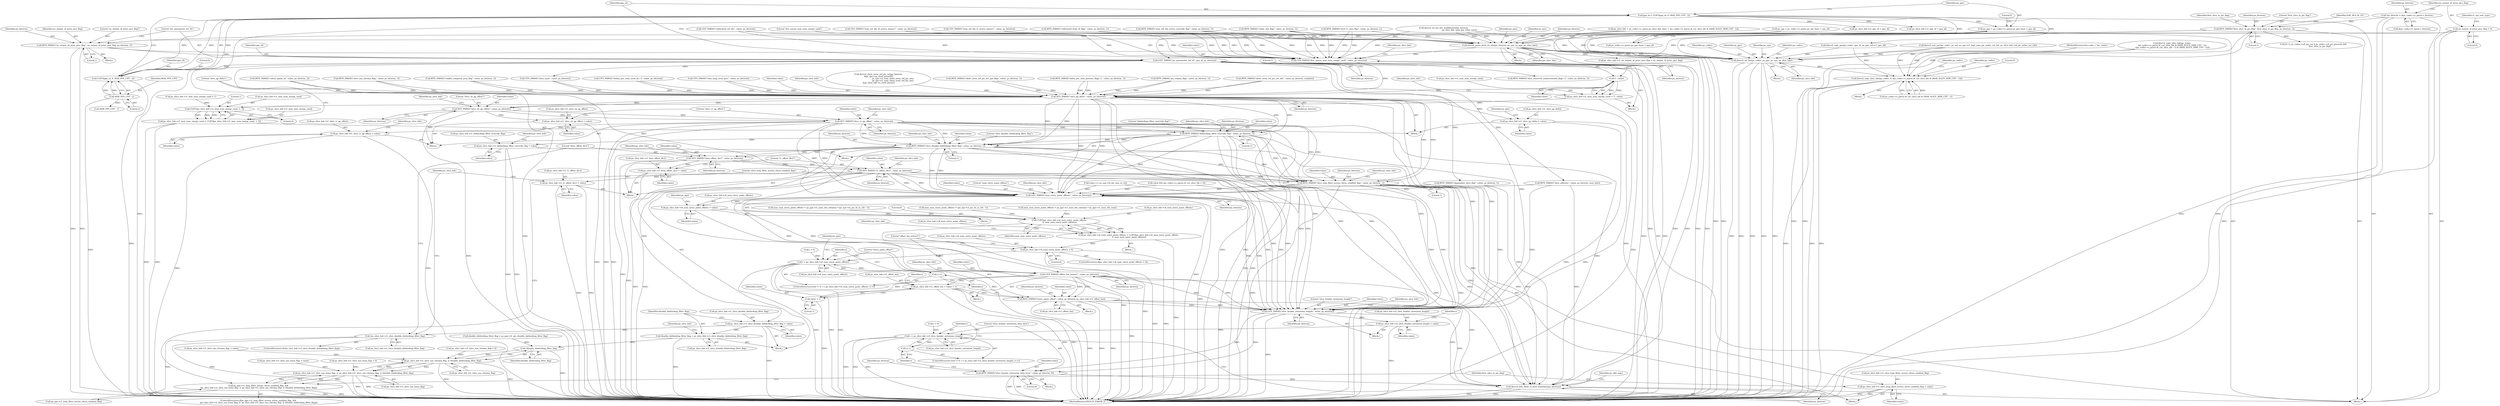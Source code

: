 digraph "0_Android_a1424724a00d62ac5efa0e27953eed66850d662f@integer" {
"1000221" [label="(Call,ps_pps = ps_codec->s_parse.ps_pps_base + pps_id)"];
"1000213" [label="(Call,pps_id = CLIP3(pps_id, 0, MAX_PPS_CNT - 2))"];
"1000215" [label="(Call,CLIP3(pps_id, 0, MAX_PPS_CNT - 2))"];
"1000209" [label="(Call,UEV_PARSE(\"pic_parameter_set_id\", pps_id, ps_bitstrm))"];
"1000204" [label="(Call,BITS_PARSE(\"no_output_of_prior_pics_flag\", no_output_of_prior_pics_flag, ps_bitstrm, 1))"];
"1000159" [label="(Call,no_output_of_prior_pics_flag = 0)"];
"1000190" [label="(Call,BITS_PARSE(\"first_slice_in_pic_flag\", first_slice_in_pic_flag, ps_bitstrm, 1))"];
"1000147" [label="(Call,*ps_bitstrm = &ps_codec->s_parse.s_bitstrm)"];
"1000218" [label="(Call,MAX_PPS_CNT - 2)"];
"1001428" [label="(Call,ihevcd_parse_pred_wt_ofst(ps_bitstrm, ps_sps, ps_pps, ps_slice_hdr))"];
"1001433" [label="(Call,UEV_PARSE(\"five_minus_max_num_merge_cand\", value, ps_bitstrm))"];
"1001441" [label="(Call,5 - value)"];
"1001437" [label="(Call,ps_slice_hdr->i1_max_num_merge_cand = 5 - value)"];
"1001448" [label="(Call,CLIP3(ps_slice_hdr->i1_max_num_merge_cand, 1, 5))"];
"1001444" [label="(Call,ps_slice_hdr->i1_max_num_merge_cand = CLIP3(ps_slice_hdr->i1_max_num_merge_cand, 1, 5))"];
"1001454" [label="(Call,SEV_PARSE(\"slice_qp_delta\", value, ps_bitstrm))"];
"1001458" [label="(Call,ps_slice_hdr->i1_slice_qp_delta = value)"];
"1001468" [label="(Call,SEV_PARSE(\"slice_cb_qp_offset\", value, ps_bitstrm))"];
"1001472" [label="(Call,ps_slice_hdr->i1_slice_cb_qp_offset = value)"];
"1001477" [label="(Call,SEV_PARSE(\"slice_cr_qp_offset\", value, ps_bitstrm))"];
"1001481" [label="(Call,ps_slice_hdr->i1_slice_cr_qp_offset = value)"];
"1001527" [label="(Call,BITS_PARSE(\"deblocking_filter_override_flag\", value, ps_bitstrm, 1))"];
"1001532" [label="(Call,ps_slice_hdr->i1_deblocking_filter_override_flag = value)"];
"1001542" [label="(Call,BITS_PARSE(\"slice_disable_deblocking_filter_flag\", value, ps_bitstrm, 1))"];
"1001547" [label="(Call,ps_slice_hdr->i1_slice_disable_deblocking_filter_flag = value)"];
"1001552" [label="(Call,disable_deblocking_filter_flag = ps_slice_hdr->i1_slice_disable_deblocking_filter_flag)"];
"1001601" [label="(Call,!disable_deblocking_filter_flag)"];
"1001597" [label="(Call,ps_slice_hdr->i1_slice_sao_chroma_flag  || !disable_deblocking_filter_flag)"];
"1001593" [label="(Call,ps_slice_hdr->i1_slice_sao_luma_flag  ||  ps_slice_hdr->i1_slice_sao_chroma_flag  || !disable_deblocking_filter_flag)"];
"1001589" [label="(Call,ps_pps->i1_loop_filter_across_slices_enabled_flag  &&\n (ps_slice_hdr->i1_slice_sao_luma_flag  ||  ps_slice_hdr->i1_slice_sao_chroma_flag  || !disable_deblocking_filter_flag))"];
"1001558" [label="(Call,!ps_slice_hdr->i1_slice_disable_deblocking_filter_flag)"];
"1001563" [label="(Call,SEV_PARSE(\"beta_offset_div2\", value, ps_bitstrm))"];
"1001567" [label="(Call,ps_slice_hdr->i1_beta_offset_div2 = value)"];
"1001572" [label="(Call,SEV_PARSE(\"tc_offset_div2\", value, ps_bitstrm))"];
"1001576" [label="(Call,ps_slice_hdr->i1_tc_offset_div2 = value)"];
"1001604" [label="(Call,BITS_PARSE(\"slice_loop_filter_across_slices_enabled_flag\", value, ps_bitstrm, 1))"];
"1001609" [label="(Call,ps_slice_hdr->i1_slice_loop_filter_across_slices_enabled_flag = value)"];
"1001883" [label="(Call,UEV_PARSE(\"num_entry_point_offsets\", value, ps_bitstrm))"];
"1001887" [label="(Call,ps_slice_hdr->i4_num_entry_point_offsets = value)"];
"1001942" [label="(Call,CLIP3(ps_slice_hdr->i4_num_entry_point_offsets,\n 0, max_num_entry_point_offsets))"];
"1001938" [label="(Call,ps_slice_hdr->i4_num_entry_point_offsets = CLIP3(ps_slice_hdr->i4_num_entry_point_offsets,\n 0, max_num_entry_point_offsets))"];
"1001949" [label="(Call,ps_slice_hdr->i4_num_entry_point_offsets > 0)"];
"1001970" [label="(Call,i < ps_slice_hdr->i4_num_entry_point_offsets)"];
"1001975" [label="(Call,i++)"];
"1001955" [label="(Call,UEV_PARSE(\"offset_len_minus1\", value, ps_bitstrm))"];
"1001959" [label="(Call,ps_slice_hdr->i1_offset_len = value + 1)"];
"1001978" [label="(Call,BITS_PARSE(\"entry_point_offset\", value, ps_bitstrm, ps_slice_hdr->i1_offset_len))"];
"1001990" [label="(Call,UEV_PARSE(\"slice_header_extension_length\", value, ps_bitstrm))"];
"1001994" [label="(Call,ps_slice_hdr->i2_slice_header_extension_length = value)"];
"1002003" [label="(Call,i < ps_slice_hdr->i2_slice_header_extension_length)"];
"1002008" [label="(Call,i++)"];
"1002011" [label="(Call,BITS_PARSE(\"slice_header_extension_data_byte\", value, ps_bitstrm, 8))"];
"1002016" [label="(Call,ihevcd_bits_flush_to_byte_boundary(ps_bitstrm))"];
"1001963" [label="(Call,value + 1)"];
"1002196" [label="(Call,ihevcd_ref_list(ps_codec, ps_pps, ps_sps, ps_slice_hdr))"];
"1002504" [label="(Call,ihevcd_copy_slice_hdr(ps_codec, 0, (ps_codec->s_parse.i4_cur_slice_idx & (MAX_SLICE_HDR_CNT - 1))))"];
"1000192" [label="(Identifier,first_slice_in_pic_flag)"];
"1001885" [label="(Identifier,value)"];
"1001948" [label="(ControlStructure,if(ps_slice_hdr->i4_num_entry_point_offsets > 0))"];
"1001430" [label="(Identifier,ps_sps)"];
"1002504" [label="(Call,ihevcd_copy_slice_hdr(ps_codec, 0, (ps_codec->s_parse.i4_cur_slice_idx & (MAX_SLICE_HDR_CNT - 1))))"];
"1001982" [label="(Call,ps_slice_hdr->i1_offset_len)"];
"1001428" [label="(Call,ihevcd_parse_pred_wt_ofst(ps_bitstrm, ps_sps, ps_pps, ps_slice_hdr))"];
"1001549" [label="(Identifier,ps_slice_hdr)"];
"1001903" [label="(Call,max_num_entry_point_offsets = ps_pps->i1_num_tile_columns * (ps_sps->i2_pic_ht_in_ctb - 1))"];
"1001562" [label="(Block,)"];
"1000194" [label="(Literal,1)"];
"1001976" [label="(Identifier,i)"];
"1001544" [label="(Identifier,value)"];
"1001947" [label="(Identifier,max_num_entry_point_offsets)"];
"1001971" [label="(Identifier,i)"];
"1001892" [label="(Block,)"];
"1002017" [label="(Identifier,ps_bitstrm)"];
"1001081" [label="(Call,BITS_PARSE(\"enable_temporal_mvp_flag\", value, ps_bitstrm, 1))"];
"1001471" [label="(Identifier,ps_bitstrm)"];
"1002021" [label="(Identifier,ps_dpb_mgr)"];
"1001888" [label="(Call,ps_slice_hdr->i4_num_entry_point_offsets)"];
"1000506" [label="(Call,ps_slice_hdr->i1_pps_id = pps_id)"];
"1001884" [label="(Literal,\"num_entry_point_offsets\")"];
"1001588" [label="(ControlStructure,if(ps_pps->i1_loop_filter_across_slices_enabled_flag  &&\n (ps_slice_hdr->i1_slice_sao_luma_flag  ||  ps_slice_hdr->i1_slice_sao_chroma_flag  || !disable_deblocking_filter_flag)))"];
"1002001" [label="(Identifier,i)"];
"1001474" [label="(Identifier,ps_slice_hdr)"];
"1001485" [label="(Identifier,value)"];
"1001897" [label="(Identifier,ps_pps)"];
"1000857" [label="(Call,UEV_PARSE(\"num_long_term_pics\", value, ps_bitstrm))"];
"1002005" [label="(Call,ps_slice_hdr->i2_slice_header_extension_length)"];
"1001957" [label="(Identifier,value)"];
"1000216" [label="(Identifier,pps_id)"];
"1001572" [label="(Call,SEV_PARSE(\"tc_offset_div2\", value, ps_bitstrm))"];
"1001580" [label="(Identifier,value)"];
"1000213" [label="(Call,pps_id = CLIP3(pps_id, 0, MAX_PPS_CNT - 2))"];
"1001604" [label="(Call,BITS_PARSE(\"slice_loop_filter_across_slices_enabled_flag\", value, ps_bitstrm, 1))"];
"1001887" [label="(Call,ps_slice_hdr->i4_num_entry_point_offsets = value)"];
"1001956" [label="(Literal,\"offset_len_minus1\")"];
"1000208" [label="(Literal,1)"];
"1001553" [label="(Identifier,disable_deblocking_filter_flag)"];
"1001539" [label="(Identifier,ps_slice_hdr)"];
"1002203" [label="(Identifier,ps_codec)"];
"1001354" [label="(Call,BITS_PARSE(\"collocated_from_l0_flag\", value, ps_bitstrm, 1))"];
"1001456" [label="(Identifier,value)"];
"1001460" [label="(Identifier,ps_slice_hdr)"];
"1002195" [label="(Block,)"];
"1001978" [label="(Call,BITS_PARSE(\"entry_point_offset\", value, ps_bitstrm, ps_slice_hdr->i1_offset_len))"];
"1000263" [label="(Call,ihevcd_copy_pps(ps_codec, pps_id, ps_pps_ref->i1_pps_id))"];
"1002013" [label="(Identifier,value)"];
"1001469" [label="(Literal,\"slice_cb_qp_offset\")"];
"1000161" [label="(Literal,0)"];
"1002518" [label="(Identifier,ps_codec)"];
"1000217" [label="(Literal,0)"];
"1002200" [label="(Identifier,ps_slice_hdr)"];
"1001467" [label="(Block,)"];
"1000148" [label="(Identifier,ps_bitstrm)"];
"1000258" [label="(Call,MAX_PPS_CNT - 1)"];
"1001479" [label="(Identifier,value)"];
"1001532" [label="(Call,ps_slice_hdr->i1_deblocking_filter_override_flag = value)"];
"1002505" [label="(Identifier,ps_codec)"];
"1002507" [label="(Call,ps_codec->s_parse.i4_cur_slice_idx & (MAX_SLICE_HDR_CNT - 1))"];
"1000220" [label="(Literal,2)"];
"1001459" [label="(Call,ps_slice_hdr->i1_slice_qp_delta)"];
"1001617" [label="(Identifier,first_slice_in_pic_flag)"];
"1001541" [label="(Block,)"];
"1001571" [label="(Identifier,value)"];
"1002012" [label="(Literal,\"slice_header_extension_data_byte\")"];
"1001558" [label="(Call,!ps_slice_hdr->i1_slice_disable_deblocking_filter_flag)"];
"1000274" [label="(Call,ps_sps = ps_codec->s_parse.ps_sps_base + sps_id)"];
"1002011" [label="(Call,BITS_PARSE(\"slice_header_extension_data_byte\", value, ps_bitstrm, 8))"];
"1000778" [label="(Call,ihevcd_short_term_ref_pic_set(ps_bitstrm,\n &ps_sps->as_stref_picset[0],\n                                              ps_sps->i1_num_short_term_ref_pic_sets,\n                                              ps_sps->i1_num_short_term_ref_pic_sets,\n &ps_slice_hdr->s_stref_picset))"];
"1001473" [label="(Call,ps_slice_hdr->i1_slice_cb_qp_offset)"];
"1001551" [label="(Identifier,value)"];
"1001606" [label="(Identifier,value)"];
"1001607" [label="(Identifier,ps_bitstrm)"];
"1001977" [label="(Block,)"];
"1001465" [label="(Identifier,ps_pps)"];
"1000397" [label="(Call,ps_slice_hdr = ps_codec->s_parse.ps_slice_hdr_base + (ps_codec->s_parse.i4_cur_slice_idx & (MAX_SLICE_HDR_CNT - 1)))"];
"1001598" [label="(Call,ps_slice_hdr->i1_slice_sao_chroma_flag)"];
"1002016" [label="(Call,ihevcd_bits_flush_to_byte_boundary(ps_bitstrm))"];
"1001432" [label="(Identifier,ps_slice_hdr)"];
"1001169" [label="(Call,BITS_PARSE(\"num_ref_idx_active_override_flag\", value, ps_bitstrm, 1))"];
"1001482" [label="(Call,ps_slice_hdr->i1_slice_cr_qp_offset)"];
"1000212" [label="(Identifier,ps_bitstrm)"];
"1001566" [label="(Identifier,ps_bitstrm)"];
"1001476" [label="(Identifier,value)"];
"1001554" [label="(Call,ps_slice_hdr->i1_slice_disable_deblocking_filter_flag)"];
"1000190" [label="(Call,BITS_PARSE(\"first_slice_in_pic_flag\", first_slice_in_pic_flag, ps_bitstrm, 1))"];
"1002008" [label="(Call,i++)"];
"1001575" [label="(Identifier,ps_bitstrm)"];
"1001946" [label="(Literal,0)"];
"1001960" [label="(Call,ps_slice_hdr->i1_offset_len)"];
"1001658" [label="(Call,ihevcd_calc_poc(ps_codec, ps_nal, ps_sps->i1_log2_max_pic_order_cnt_lsb, ps_slice_hdr->i4_pic_order_cnt_lsb))"];
"1001567" [label="(Call,ps_slice_hdr->i1_beta_offset_div2 = value)"];
"1001882" [label="(Block,)"];
"1002606" [label="(MethodReturn,IHEVCD_ERROR_T)"];
"1001322" [label="(Call,BITS_PARSE(\"cabac_init_flag\", value, ps_bitstrm, 1))"];
"1001429" [label="(Identifier,ps_bitstrm)"];
"1000477" [label="(Call,ps_slice_hdr->i1_pps_id = pps_id)"];
"1001981" [label="(Identifier,ps_bitstrm)"];
"1001433" [label="(Call,UEV_PARSE(\"five_minus_max_num_merge_cand\", value, ps_bitstrm))"];
"1001441" [label="(Call,5 - value)"];
"1001970" [label="(Call,i < ps_slice_hdr->i4_num_entry_point_offsets)"];
"1001454" [label="(Call,SEV_PARSE(\"slice_qp_delta\", value, ps_bitstrm))"];
"1001563" [label="(Call,SEV_PARSE(\"beta_offset_div2\", value, ps_bitstrm))"];
"1001990" [label="(Call,UEV_PARSE(\"slice_header_extension_length\", value, ps_bitstrm))"];
"1001583" [label="(Identifier,ps_slice_hdr)"];
"1001979" [label="(Literal,\"entry_point_offset\")"];
"1001991" [label="(Literal,\"slice_header_extension_length\")"];
"1000694" [label="(Call,BITS_PARSE(\"short_term_ref_pic_set_sps_flag\", value, ps_bitstrm, 1))"];
"1002495" [label="(Block,)"];
"1001560" [label="(Identifier,ps_slice_hdr)"];
"1001528" [label="(Literal,\"deblocking_filter_override_flag\")"];
"1001578" [label="(Identifier,ps_slice_hdr)"];
"1001477" [label="(Call,SEV_PARSE(\"slice_cr_qp_offset\", value, ps_bitstrm))"];
"1001964" [label="(Identifier,value)"];
"1000223" [label="(Call,ps_codec->s_parse.ps_pps_base + pps_id)"];
"1001569" [label="(Identifier,ps_slice_hdr)"];
"1002506" [label="(Literal,0)"];
"1000971" [label="(Call,BITS_PARSE(\"delta_poc_msb_present_flag[ i ]\", value, ps_bitstrm, 1))"];
"1001533" [label="(Call,ps_slice_hdr->i1_deblocking_filter_override_flag)"];
"1000587" [label="(Call,BITS_PARSE(\"slice_reserved_undetermined_flag[ i ]\", value, ps_bitstrm, 1))"];
"1000206" [label="(Identifier,no_output_of_prior_pics_flag)"];
"1001995" [label="(Call,ps_slice_hdr->i2_slice_header_extension_length)"];
"1001608" [label="(Literal,1)"];
"1001452" [label="(Literal,1)"];
"1001942" [label="(Call,CLIP3(ps_slice_hdr->i4_num_entry_point_offsets,\n 0, max_num_entry_point_offsets))"];
"1001444" [label="(Call,ps_slice_hdr->i1_max_num_merge_cand = CLIP3(ps_slice_hdr->i1_max_num_merge_cand, 1, 5))"];
"1001478" [label="(Literal,\"slice_cr_qp_offset\")"];
"1002003" [label="(Call,i < ps_slice_hdr->i2_slice_header_extension_length)"];
"1001526" [label="(Block,)"];
"1001543" [label="(Literal,\"slice_disable_deblocking_filter_flag\")"];
"1002000" [label="(Call,i = 0)"];
"1001449" [label="(Call,ps_slice_hdr->i1_max_num_merge_cand)"];
"1001950" [label="(Call,ps_slice_hdr->i4_num_entry_point_offsets)"];
"1000215" [label="(Call,CLIP3(pps_id, 0, MAX_PPS_CNT - 2))"];
"1000501" [label="(Call,ps_slice_hdr->i1_no_output_of_prior_pics_flag = no_output_of_prior_pics_flag)"];
"1001992" [label="(Identifier,value)"];
"1001557" [label="(ControlStructure,if(!ps_slice_hdr->i1_slice_disable_deblocking_filter_flag))"];
"1000218" [label="(Call,MAX_PPS_CNT - 2)"];
"1000210" [label="(Literal,\"pic_parameter_set_id\")"];
"1000221" [label="(Call,ps_pps = ps_codec->s_parse.ps_pps_base + pps_id)"];
"1001545" [label="(Identifier,ps_bitstrm)"];
"1002014" [label="(Identifier,ps_bitstrm)"];
"1001534" [label="(Identifier,ps_slice_hdr)"];
"1001980" [label="(Identifier,value)"];
"1001547" [label="(Call,ps_slice_hdr->i1_slice_disable_deblocking_filter_flag = value)"];
"1001613" [label="(Identifier,value)"];
"1001931" [label="(Call,max_num_entry_point_offsets = (ps_sps->i2_pic_ht_in_ctb - 1))"];
"1001442" [label="(Literal,5)"];
"1001438" [label="(Call,ps_slice_hdr->i1_max_num_merge_cand)"];
"1000205" [label="(Literal,\"no_output_of_prior_pics_flag\")"];
"1000193" [label="(Identifier,ps_bitstrm)"];
"1000637" [label="(Call,BITS_PARSE(\"pic_output_flag\", value, ps_bitstrm, 1))"];
"1001590" [label="(Call,ps_pps->i1_loop_filter_across_slices_enabled_flag)"];
"1001989" [label="(Block,)"];
"1001996" [label="(Identifier,ps_slice_hdr)"];
"1001998" [label="(Identifier,value)"];
"1001439" [label="(Identifier,ps_slice_hdr)"];
"1000537" [label="(Call,value >= ps_sps->i4_pic_size_in_ctb)"];
"1000147" [label="(Call,*ps_bitstrm = &ps_codec->s_parse.s_bitstrm)"];
"1001601" [label="(Call,!disable_deblocking_filter_flag)"];
"1000219" [label="(Identifier,MAX_PPS_CNT)"];
"1001302" [label="(Call,BITS_PARSE(\"mvd_l1_zero_flag\", value, ps_bitstrm, 1))"];
"1000734" [label="(Call,BITS_PARSE(\"short_term_ref_pic_set_idx\", value, ps_bitstrm, numbits))"];
"1001481" [label="(Call,ps_slice_hdr->i1_slice_cr_qp_offset = value)"];
"1002197" [label="(Identifier,ps_codec)"];
"1001611" [label="(Identifier,ps_slice_hdr)"];
"1000222" [label="(Identifier,ps_pps)"];
"1001431" [label="(Identifier,ps_pps)"];
"1001920" [label="(Call,max_num_entry_point_offsets = ps_pps->i1_num_tile_columns * ps_pps->i1_num_tile_rows)"];
"1000149" [label="(Call,&ps_codec->s_parse.s_bitstrm)"];
"1001994" [label="(Call,ps_slice_hdr->i2_slice_header_extension_length = value)"];
"1002004" [label="(Identifier,i)"];
"1000130" [label="(MethodParameterIn,codec_t *ps_codec)"];
"1001437" [label="(Call,ps_slice_hdr->i1_max_num_merge_cand = 5 - value)"];
"1001955" [label="(Call,UEV_PARSE(\"offset_len_minus1\", value, ps_bitstrm))"];
"1000191" [label="(Literal,\"first_slice_in_pic_flag\")"];
"1000428" [label="(Call,value && (ps_codec->s_parse.i4_cur_slice_idx > 0))"];
"1001559" [label="(Call,ps_slice_hdr->i1_slice_disable_deblocking_filter_flag)"];
"1000997" [label="(Call,UEV_PARSE(\"delata_poc_msb_cycle_lt[ i ]\", value, ps_bitstrm))"];
"1001446" [label="(Identifier,ps_slice_hdr)"];
"1001589" [label="(Call,ps_pps->i1_loop_filter_across_slices_enabled_flag  &&\n (ps_slice_hdr->i1_slice_sao_luma_flag  ||  ps_slice_hdr->i1_slice_sao_chroma_flag  || !disable_deblocking_filter_flag))"];
"1001443" [label="(Identifier,value)"];
"1001999" [label="(ControlStructure,for(i = 0; i < ps_slice_hdr->i2_slice_header_extension_length; i++))"];
"1001963" [label="(Call,value + 1)"];
"1001576" [label="(Call,ps_slice_hdr->i1_tc_offset_div2 = value)"];
"1000659" [label="(Call,BITS_PARSE(\"colour_plane_id\", value, ps_bitstrm, 2))"];
"1001951" [label="(Identifier,ps_slice_hdr)"];
"1001468" [label="(Call,SEV_PARSE(\"slice_cb_qp_offset\", value, ps_bitstrm))"];
"1000159" [label="(Call,no_output_of_prior_pics_flag = 0)"];
"1001386" [label="(Call,UEV_PARSE(\"collocated_ref_idx\", value, ps_bitstrm))"];
"1001594" [label="(Call,ps_slice_hdr->i1_slice_sao_luma_flag)"];
"1001987" [label="(Identifier,ps_pps)"];
"1001427" [label="(Block,)"];
"1001462" [label="(Identifier,value)"];
"1001972" [label="(Call,ps_slice_hdr->i4_num_entry_point_offsets)"];
"1001959" [label="(Call,ps_slice_hdr->i1_offset_len = value + 1)"];
"1002015" [label="(Literal,8)"];
"1000232" [label="(Literal,0)"];
"1001939" [label="(Call,ps_slice_hdr->i4_num_entry_point_offsets)"];
"1001883" [label="(Call,UEV_PARSE(\"num_entry_point_offsets\", value, ps_bitstrm))"];
"1001091" [label="(Call,ps_slice_hdr->i1_slice_sao_luma_flag = 0)"];
"1001975" [label="(Call,i++)"];
"1000132" [label="(Block,)"];
"1001958" [label="(Identifier,ps_bitstrm)"];
"1002198" [label="(Identifier,ps_pps)"];
"1001565" [label="(Identifier,value)"];
"1002010" [label="(Block,)"];
"1000592" [label="(Call,UEV_PARSE(\"slice_type\", value, ps_bitstrm))"];
"1001552" [label="(Call,disable_deblocking_filter_flag = ps_slice_hdr->i1_slice_disable_deblocking_filter_flag)"];
"1001938" [label="(Call,ps_slice_hdr->i4_num_entry_point_offsets = CLIP3(ps_slice_hdr->i4_num_entry_point_offsets,\n 0, max_num_entry_point_offsets))"];
"1000198" [label="(Identifier,NAL_BLA_W_LP)"];
"1000209" [label="(Call,UEV_PARSE(\"pic_parameter_set_id\", pps_id, ps_bitstrm))"];
"1001453" [label="(Literal,5)"];
"1001891" [label="(Identifier,value)"];
"1001542" [label="(Call,BITS_PARSE(\"slice_disable_deblocking_filter_flag\", value, ps_bitstrm, 1))"];
"1001968" [label="(Identifier,i)"];
"1001512" [label="(Call,disable_deblocking_filter_flag = ps_pps->i1_pic_disable_deblocking_filter_flag)"];
"1001126" [label="(Call,ps_slice_hdr->i1_max_num_merge_cand = 1)"];
"1001111" [label="(Call,ps_slice_hdr->i1_slice_sao_luma_flag = value)"];
"1001953" [label="(Literal,0)"];
"1002199" [label="(Identifier,ps_sps)"];
"1001546" [label="(Literal,1)"];
"1001609" [label="(Call,ps_slice_hdr->i1_slice_loop_filter_across_slices_enabled_flag = value)"];
"1001435" [label="(Identifier,value)"];
"1000554" [label="(Block,)"];
"1001602" [label="(Identifier,disable_deblocking_filter_flag)"];
"1000422" [label="(Call,BITS_PARSE(\"dependent_slice_flag\", value, ps_bitstrm, 1))"];
"1001965" [label="(Literal,1)"];
"1000211" [label="(Identifier,pps_id)"];
"1002009" [label="(Identifier,i)"];
"1001434" [label="(Literal,\"five_minus_max_num_merge_cand\")"];
"1001530" [label="(Identifier,ps_bitstrm)"];
"1001949" [label="(Call,ps_slice_hdr->i4_num_entry_point_offsets > 0)"];
"1001889" [label="(Identifier,ps_slice_hdr)"];
"1001529" [label="(Identifier,value)"];
"1001275" [label="(Call,ihevcd_ref_pic_list_modification(ps_bitstrm,\n                                                 ps_slice_hdr, num_poc_total_curr))"];
"1001458" [label="(Call,ps_slice_hdr->i1_slice_qp_delta = value)"];
"1001943" [label="(Call,ps_slice_hdr->i4_num_entry_point_offsets)"];
"1001548" [label="(Call,ps_slice_hdr->i1_slice_disable_deblocking_filter_flag)"];
"1002196" [label="(Call,ihevcd_ref_list(ps_codec, ps_pps, ps_sps, ps_slice_hdr))"];
"1001610" [label="(Call,ps_slice_hdr->i1_slice_loop_filter_across_slices_enabled_flag)"];
"1000214" [label="(Identifier,pps_id)"];
"1001472" [label="(Call,ps_slice_hdr->i1_slice_cb_qp_offset = value)"];
"1001480" [label="(Identifier,ps_bitstrm)"];
"1000438" [label="(Call,ihevcd_copy_slice_hdr(ps_codec,\n (ps_codec->s_parse.i4_cur_slice_idx & (MAX_SLICE_HDR_CNT - 1)),\n ((ps_codec->s_parse.i4_cur_slice_idx - 1) & (MAX_SLICE_HDR_CNT - 1))))"];
"1001121" [label="(Call,ps_slice_hdr->i1_slice_sao_chroma_flag = value)"];
"1001593" [label="(Call,ps_slice_hdr->i1_slice_sao_luma_flag  ||  ps_slice_hdr->i1_slice_sao_chroma_flag  || !disable_deblocking_filter_flag)"];
"1001448" [label="(Call,CLIP3(ps_slice_hdr->i1_max_num_merge_cand, 1, 5))"];
"1001184" [label="(Call,UEV_PARSE(\"num_ref_idx_l0_active_minus1\", value, ps_bitstrm))"];
"1001573" [label="(Literal,\"tc_offset_div2\")"];
"1001536" [label="(Identifier,value)"];
"1001597" [label="(Call,ps_slice_hdr->i1_slice_sao_chroma_flag  || !disable_deblocking_filter_flag)"];
"1000284" [label="(Call,(0 != ps_codec->u4_pic_cnt || ps_codec->i4_pic_present) &&\n                    first_slice_in_pic_flag)"];
"1001961" [label="(Identifier,ps_slice_hdr)"];
"1001531" [label="(Literal,1)"];
"1001168" [label="(Block,)"];
"1001455" [label="(Literal,\"slice_qp_delta\")"];
"1001577" [label="(Call,ps_slice_hdr->i1_tc_offset_div2)"];
"1001445" [label="(Call,ps_slice_hdr->i1_max_num_merge_cand)"];
"1001436" [label="(Identifier,ps_bitstrm)"];
"1001967" [label="(Call,i = 0)"];
"1001470" [label="(Identifier,value)"];
"1001993" [label="(Identifier,ps_bitstrm)"];
"1001568" [label="(Call,ps_slice_hdr->i1_beta_offset_div2)"];
"1001954" [label="(Block,)"];
"1001564" [label="(Literal,\"beta_offset_div2\")"];
"1000164" [label="(Identifier,i1_nal_unit_type)"];
"1001488" [label="(Identifier,ps_slice_hdr)"];
"1001605" [label="(Literal,\"slice_loop_filter_across_slices_enabled_flag\")"];
"1001886" [label="(Identifier,ps_bitstrm)"];
"1001457" [label="(Identifier,ps_bitstrm)"];
"1001483" [label="(Identifier,ps_slice_hdr)"];
"1001527" [label="(Call,BITS_PARSE(\"deblocking_filter_override_flag\", value, ps_bitstrm, 1))"];
"1001116" [label="(Call,BITS_PARSE(\"slice_sao_chroma_flag\", value, ps_bitstrm, 1))"];
"1001096" [label="(Call,ps_slice_hdr->i1_slice_sao_chroma_flag = 0)"];
"1001574" [label="(Identifier,value)"];
"1001966" [label="(ControlStructure,for(i = 0; i < ps_slice_hdr->i4_num_entry_point_offsets; i++))"];
"1000207" [label="(Identifier,ps_bitstrm)"];
"1000203" [label="(Block,)"];
"1000204" [label="(Call,BITS_PARSE(\"no_output_of_prior_pics_flag\", no_output_of_prior_pics_flag, ps_bitstrm, 1))"];
"1000528" [label="(Call,BITS_PARSE(\"slice_address\", value, ps_bitstrm, num_bits))"];
"1000160" [label="(Identifier,no_output_of_prior_pics_flag)"];
"1001202" [label="(Call,UEV_PARSE(\"num_ref_idx_l1_active_minus1\", value, ps_bitstrm))"];
"1001603" [label="(Block,)"];
"1000221" -> "1000132"  [label="AST: "];
"1000221" -> "1000223"  [label="CFG: "];
"1000222" -> "1000221"  [label="AST: "];
"1000223" -> "1000221"  [label="AST: "];
"1000232" -> "1000221"  [label="CFG: "];
"1000221" -> "1002606"  [label="DDG: "];
"1000221" -> "1002606"  [label="DDG: "];
"1000213" -> "1000221"  [label="DDG: "];
"1000221" -> "1001428"  [label="DDG: "];
"1000221" -> "1002196"  [label="DDG: "];
"1000213" -> "1000132"  [label="AST: "];
"1000213" -> "1000215"  [label="CFG: "];
"1000214" -> "1000213"  [label="AST: "];
"1000215" -> "1000213"  [label="AST: "];
"1000222" -> "1000213"  [label="CFG: "];
"1000213" -> "1002606"  [label="DDG: "];
"1000215" -> "1000213"  [label="DDG: "];
"1000215" -> "1000213"  [label="DDG: "];
"1000215" -> "1000213"  [label="DDG: "];
"1000213" -> "1000223"  [label="DDG: "];
"1000213" -> "1000263"  [label="DDG: "];
"1000213" -> "1000477"  [label="DDG: "];
"1000213" -> "1000506"  [label="DDG: "];
"1000215" -> "1000218"  [label="CFG: "];
"1000216" -> "1000215"  [label="AST: "];
"1000217" -> "1000215"  [label="AST: "];
"1000218" -> "1000215"  [label="AST: "];
"1000215" -> "1002606"  [label="DDG: "];
"1000209" -> "1000215"  [label="DDG: "];
"1000218" -> "1000215"  [label="DDG: "];
"1000218" -> "1000215"  [label="DDG: "];
"1000209" -> "1000132"  [label="AST: "];
"1000209" -> "1000212"  [label="CFG: "];
"1000210" -> "1000209"  [label="AST: "];
"1000211" -> "1000209"  [label="AST: "];
"1000212" -> "1000209"  [label="AST: "];
"1000214" -> "1000209"  [label="CFG: "];
"1000209" -> "1002606"  [label="DDG: "];
"1000209" -> "1002606"  [label="DDG: "];
"1000204" -> "1000209"  [label="DDG: "];
"1000190" -> "1000209"  [label="DDG: "];
"1000209" -> "1000422"  [label="DDG: "];
"1000209" -> "1000528"  [label="DDG: "];
"1000209" -> "1000587"  [label="DDG: "];
"1000209" -> "1000592"  [label="DDG: "];
"1000209" -> "1001883"  [label="DDG: "];
"1000209" -> "1001990"  [label="DDG: "];
"1000209" -> "1002016"  [label="DDG: "];
"1000204" -> "1000203"  [label="AST: "];
"1000204" -> "1000208"  [label="CFG: "];
"1000205" -> "1000204"  [label="AST: "];
"1000206" -> "1000204"  [label="AST: "];
"1000207" -> "1000204"  [label="AST: "];
"1000208" -> "1000204"  [label="AST: "];
"1000210" -> "1000204"  [label="CFG: "];
"1000204" -> "1002606"  [label="DDG: "];
"1000204" -> "1002606"  [label="DDG: "];
"1000159" -> "1000204"  [label="DDG: "];
"1000190" -> "1000204"  [label="DDG: "];
"1000204" -> "1000501"  [label="DDG: "];
"1000159" -> "1000132"  [label="AST: "];
"1000159" -> "1000161"  [label="CFG: "];
"1000160" -> "1000159"  [label="AST: "];
"1000161" -> "1000159"  [label="AST: "];
"1000164" -> "1000159"  [label="CFG: "];
"1000159" -> "1002606"  [label="DDG: "];
"1000159" -> "1000501"  [label="DDG: "];
"1000190" -> "1000132"  [label="AST: "];
"1000190" -> "1000194"  [label="CFG: "];
"1000191" -> "1000190"  [label="AST: "];
"1000192" -> "1000190"  [label="AST: "];
"1000193" -> "1000190"  [label="AST: "];
"1000194" -> "1000190"  [label="AST: "];
"1000198" -> "1000190"  [label="CFG: "];
"1000190" -> "1002606"  [label="DDG: "];
"1000190" -> "1002606"  [label="DDG: "];
"1000147" -> "1000190"  [label="DDG: "];
"1000190" -> "1000284"  [label="DDG: "];
"1000147" -> "1000132"  [label="AST: "];
"1000147" -> "1000149"  [label="CFG: "];
"1000148" -> "1000147"  [label="AST: "];
"1000149" -> "1000147"  [label="AST: "];
"1000160" -> "1000147"  [label="CFG: "];
"1000147" -> "1002606"  [label="DDG: "];
"1000147" -> "1002606"  [label="DDG: "];
"1000218" -> "1000220"  [label="CFG: "];
"1000219" -> "1000218"  [label="AST: "];
"1000220" -> "1000218"  [label="AST: "];
"1000218" -> "1002606"  [label="DDG: "];
"1000218" -> "1000258"  [label="DDG: "];
"1001428" -> "1001427"  [label="AST: "];
"1001428" -> "1001432"  [label="CFG: "];
"1001429" -> "1001428"  [label="AST: "];
"1001430" -> "1001428"  [label="AST: "];
"1001431" -> "1001428"  [label="AST: "];
"1001432" -> "1001428"  [label="AST: "];
"1001434" -> "1001428"  [label="CFG: "];
"1001428" -> "1002606"  [label="DDG: "];
"1001428" -> "1002606"  [label="DDG: "];
"1001428" -> "1002606"  [label="DDG: "];
"1001428" -> "1002606"  [label="DDG: "];
"1001354" -> "1001428"  [label="DDG: "];
"1001169" -> "1001428"  [label="DDG: "];
"1001202" -> "1001428"  [label="DDG: "];
"1001275" -> "1001428"  [label="DDG: "];
"1001275" -> "1001428"  [label="DDG: "];
"1001386" -> "1001428"  [label="DDG: "];
"1001302" -> "1001428"  [label="DDG: "];
"1001322" -> "1001428"  [label="DDG: "];
"1001184" -> "1001428"  [label="DDG: "];
"1000274" -> "1001428"  [label="DDG: "];
"1000397" -> "1001428"  [label="DDG: "];
"1001428" -> "1001433"  [label="DDG: "];
"1001428" -> "1002196"  [label="DDG: "];
"1001428" -> "1002196"  [label="DDG: "];
"1001428" -> "1002196"  [label="DDG: "];
"1001433" -> "1001168"  [label="AST: "];
"1001433" -> "1001436"  [label="CFG: "];
"1001434" -> "1001433"  [label="AST: "];
"1001435" -> "1001433"  [label="AST: "];
"1001436" -> "1001433"  [label="AST: "];
"1001439" -> "1001433"  [label="CFG: "];
"1001433" -> "1002606"  [label="DDG: "];
"1001169" -> "1001433"  [label="DDG: "];
"1001169" -> "1001433"  [label="DDG: "];
"1001202" -> "1001433"  [label="DDG: "];
"1001202" -> "1001433"  [label="DDG: "];
"1001302" -> "1001433"  [label="DDG: "];
"1001302" -> "1001433"  [label="DDG: "];
"1001354" -> "1001433"  [label="DDG: "];
"1001354" -> "1001433"  [label="DDG: "];
"1001386" -> "1001433"  [label="DDG: "];
"1001386" -> "1001433"  [label="DDG: "];
"1001322" -> "1001433"  [label="DDG: "];
"1001322" -> "1001433"  [label="DDG: "];
"1001184" -> "1001433"  [label="DDG: "];
"1001184" -> "1001433"  [label="DDG: "];
"1001275" -> "1001433"  [label="DDG: "];
"1001433" -> "1001441"  [label="DDG: "];
"1001433" -> "1001454"  [label="DDG: "];
"1001441" -> "1001437"  [label="AST: "];
"1001441" -> "1001443"  [label="CFG: "];
"1001442" -> "1001441"  [label="AST: "];
"1001443" -> "1001441"  [label="AST: "];
"1001437" -> "1001441"  [label="CFG: "];
"1001441" -> "1001437"  [label="DDG: "];
"1001441" -> "1001437"  [label="DDG: "];
"1001441" -> "1001454"  [label="DDG: "];
"1001437" -> "1001168"  [label="AST: "];
"1001438" -> "1001437"  [label="AST: "];
"1001446" -> "1001437"  [label="CFG: "];
"1001437" -> "1002606"  [label="DDG: "];
"1001437" -> "1001448"  [label="DDG: "];
"1001448" -> "1001444"  [label="AST: "];
"1001448" -> "1001453"  [label="CFG: "];
"1001449" -> "1001448"  [label="AST: "];
"1001452" -> "1001448"  [label="AST: "];
"1001453" -> "1001448"  [label="AST: "];
"1001444" -> "1001448"  [label="CFG: "];
"1001448" -> "1001444"  [label="DDG: "];
"1001448" -> "1001444"  [label="DDG: "];
"1001448" -> "1001444"  [label="DDG: "];
"1001126" -> "1001448"  [label="DDG: "];
"1001444" -> "1000554"  [label="AST: "];
"1001445" -> "1001444"  [label="AST: "];
"1001455" -> "1001444"  [label="CFG: "];
"1001444" -> "1002606"  [label="DDG: "];
"1001444" -> "1002606"  [label="DDG: "];
"1001454" -> "1000554"  [label="AST: "];
"1001454" -> "1001457"  [label="CFG: "];
"1001455" -> "1001454"  [label="AST: "];
"1001456" -> "1001454"  [label="AST: "];
"1001457" -> "1001454"  [label="AST: "];
"1001460" -> "1001454"  [label="CFG: "];
"1001454" -> "1002606"  [label="DDG: "];
"1001454" -> "1002606"  [label="DDG: "];
"1000659" -> "1001454"  [label="DDG: "];
"1000659" -> "1001454"  [label="DDG: "];
"1000971" -> "1001454"  [label="DDG: "];
"1000971" -> "1001454"  [label="DDG: "];
"1000997" -> "1001454"  [label="DDG: "];
"1000997" -> "1001454"  [label="DDG: "];
"1000592" -> "1001454"  [label="DDG: "];
"1000592" -> "1001454"  [label="DDG: "];
"1000734" -> "1001454"  [label="DDG: "];
"1000734" -> "1001454"  [label="DDG: "];
"1000694" -> "1001454"  [label="DDG: "];
"1000694" -> "1001454"  [label="DDG: "];
"1001081" -> "1001454"  [label="DDG: "];
"1001081" -> "1001454"  [label="DDG: "];
"1000637" -> "1001454"  [label="DDG: "];
"1000637" -> "1001454"  [label="DDG: "];
"1000857" -> "1001454"  [label="DDG: "];
"1000857" -> "1001454"  [label="DDG: "];
"1001116" -> "1001454"  [label="DDG: "];
"1001116" -> "1001454"  [label="DDG: "];
"1000778" -> "1001454"  [label="DDG: "];
"1001454" -> "1001458"  [label="DDG: "];
"1001454" -> "1001468"  [label="DDG: "];
"1001454" -> "1001468"  [label="DDG: "];
"1001454" -> "1001527"  [label="DDG: "];
"1001454" -> "1001527"  [label="DDG: "];
"1001454" -> "1001542"  [label="DDG: "];
"1001454" -> "1001542"  [label="DDG: "];
"1001454" -> "1001604"  [label="DDG: "];
"1001454" -> "1001604"  [label="DDG: "];
"1001454" -> "1001883"  [label="DDG: "];
"1001454" -> "1001883"  [label="DDG: "];
"1001454" -> "1001990"  [label="DDG: "];
"1001454" -> "1001990"  [label="DDG: "];
"1001454" -> "1002016"  [label="DDG: "];
"1001458" -> "1000554"  [label="AST: "];
"1001458" -> "1001462"  [label="CFG: "];
"1001459" -> "1001458"  [label="AST: "];
"1001462" -> "1001458"  [label="AST: "];
"1001465" -> "1001458"  [label="CFG: "];
"1001458" -> "1002606"  [label="DDG: "];
"1001458" -> "1002606"  [label="DDG: "];
"1001468" -> "1001467"  [label="AST: "];
"1001468" -> "1001471"  [label="CFG: "];
"1001469" -> "1001468"  [label="AST: "];
"1001470" -> "1001468"  [label="AST: "];
"1001471" -> "1001468"  [label="AST: "];
"1001474" -> "1001468"  [label="CFG: "];
"1001468" -> "1002606"  [label="DDG: "];
"1001468" -> "1001472"  [label="DDG: "];
"1001468" -> "1001477"  [label="DDG: "];
"1001468" -> "1001477"  [label="DDG: "];
"1001472" -> "1001467"  [label="AST: "];
"1001472" -> "1001476"  [label="CFG: "];
"1001473" -> "1001472"  [label="AST: "];
"1001476" -> "1001472"  [label="AST: "];
"1001478" -> "1001472"  [label="CFG: "];
"1001472" -> "1002606"  [label="DDG: "];
"1001477" -> "1001467"  [label="AST: "];
"1001477" -> "1001480"  [label="CFG: "];
"1001478" -> "1001477"  [label="AST: "];
"1001479" -> "1001477"  [label="AST: "];
"1001480" -> "1001477"  [label="AST: "];
"1001483" -> "1001477"  [label="CFG: "];
"1001477" -> "1002606"  [label="DDG: "];
"1001477" -> "1002606"  [label="DDG: "];
"1001477" -> "1001481"  [label="DDG: "];
"1001477" -> "1001527"  [label="DDG: "];
"1001477" -> "1001527"  [label="DDG: "];
"1001477" -> "1001542"  [label="DDG: "];
"1001477" -> "1001542"  [label="DDG: "];
"1001477" -> "1001604"  [label="DDG: "];
"1001477" -> "1001604"  [label="DDG: "];
"1001477" -> "1001883"  [label="DDG: "];
"1001477" -> "1001883"  [label="DDG: "];
"1001477" -> "1001990"  [label="DDG: "];
"1001477" -> "1001990"  [label="DDG: "];
"1001477" -> "1002016"  [label="DDG: "];
"1001481" -> "1001467"  [label="AST: "];
"1001481" -> "1001485"  [label="CFG: "];
"1001482" -> "1001481"  [label="AST: "];
"1001485" -> "1001481"  [label="AST: "];
"1001488" -> "1001481"  [label="CFG: "];
"1001481" -> "1002606"  [label="DDG: "];
"1001481" -> "1002606"  [label="DDG: "];
"1001527" -> "1001526"  [label="AST: "];
"1001527" -> "1001531"  [label="CFG: "];
"1001528" -> "1001527"  [label="AST: "];
"1001529" -> "1001527"  [label="AST: "];
"1001530" -> "1001527"  [label="AST: "];
"1001531" -> "1001527"  [label="AST: "];
"1001534" -> "1001527"  [label="CFG: "];
"1001527" -> "1002606"  [label="DDG: "];
"1001527" -> "1002606"  [label="DDG: "];
"1001527" -> "1001532"  [label="DDG: "];
"1001527" -> "1001542"  [label="DDG: "];
"1001527" -> "1001542"  [label="DDG: "];
"1001527" -> "1001604"  [label="DDG: "];
"1001527" -> "1001604"  [label="DDG: "];
"1001527" -> "1001883"  [label="DDG: "];
"1001527" -> "1001883"  [label="DDG: "];
"1001527" -> "1001990"  [label="DDG: "];
"1001527" -> "1001990"  [label="DDG: "];
"1001527" -> "1002016"  [label="DDG: "];
"1001532" -> "1001526"  [label="AST: "];
"1001532" -> "1001536"  [label="CFG: "];
"1001533" -> "1001532"  [label="AST: "];
"1001536" -> "1001532"  [label="AST: "];
"1001539" -> "1001532"  [label="CFG: "];
"1001532" -> "1002606"  [label="DDG: "];
"1001532" -> "1002606"  [label="DDG: "];
"1001542" -> "1001541"  [label="AST: "];
"1001542" -> "1001546"  [label="CFG: "];
"1001543" -> "1001542"  [label="AST: "];
"1001544" -> "1001542"  [label="AST: "];
"1001545" -> "1001542"  [label="AST: "];
"1001546" -> "1001542"  [label="AST: "];
"1001549" -> "1001542"  [label="CFG: "];
"1001542" -> "1002606"  [label="DDG: "];
"1001542" -> "1002606"  [label="DDG: "];
"1001542" -> "1001547"  [label="DDG: "];
"1001542" -> "1001563"  [label="DDG: "];
"1001542" -> "1001563"  [label="DDG: "];
"1001542" -> "1001604"  [label="DDG: "];
"1001542" -> "1001604"  [label="DDG: "];
"1001542" -> "1001883"  [label="DDG: "];
"1001542" -> "1001883"  [label="DDG: "];
"1001542" -> "1001990"  [label="DDG: "];
"1001542" -> "1001990"  [label="DDG: "];
"1001542" -> "1002016"  [label="DDG: "];
"1001547" -> "1001541"  [label="AST: "];
"1001547" -> "1001551"  [label="CFG: "];
"1001548" -> "1001547"  [label="AST: "];
"1001551" -> "1001547"  [label="AST: "];
"1001553" -> "1001547"  [label="CFG: "];
"1001547" -> "1002606"  [label="DDG: "];
"1001547" -> "1001552"  [label="DDG: "];
"1001547" -> "1001558"  [label="DDG: "];
"1001552" -> "1001541"  [label="AST: "];
"1001552" -> "1001554"  [label="CFG: "];
"1001553" -> "1001552"  [label="AST: "];
"1001554" -> "1001552"  [label="AST: "];
"1001560" -> "1001552"  [label="CFG: "];
"1001552" -> "1002606"  [label="DDG: "];
"1001552" -> "1001601"  [label="DDG: "];
"1001601" -> "1001597"  [label="AST: "];
"1001601" -> "1001602"  [label="CFG: "];
"1001602" -> "1001601"  [label="AST: "];
"1001597" -> "1001601"  [label="CFG: "];
"1001601" -> "1002606"  [label="DDG: "];
"1001601" -> "1001597"  [label="DDG: "];
"1001512" -> "1001601"  [label="DDG: "];
"1001597" -> "1001593"  [label="AST: "];
"1001597" -> "1001598"  [label="CFG: "];
"1001598" -> "1001597"  [label="AST: "];
"1001593" -> "1001597"  [label="CFG: "];
"1001597" -> "1002606"  [label="DDG: "];
"1001597" -> "1002606"  [label="DDG: "];
"1001597" -> "1001593"  [label="DDG: "];
"1001597" -> "1001593"  [label="DDG: "];
"1001096" -> "1001597"  [label="DDG: "];
"1001121" -> "1001597"  [label="DDG: "];
"1001593" -> "1001589"  [label="AST: "];
"1001593" -> "1001594"  [label="CFG: "];
"1001594" -> "1001593"  [label="AST: "];
"1001589" -> "1001593"  [label="CFG: "];
"1001593" -> "1002606"  [label="DDG: "];
"1001593" -> "1002606"  [label="DDG: "];
"1001593" -> "1001589"  [label="DDG: "];
"1001593" -> "1001589"  [label="DDG: "];
"1001091" -> "1001593"  [label="DDG: "];
"1001111" -> "1001593"  [label="DDG: "];
"1001589" -> "1001588"  [label="AST: "];
"1001589" -> "1001590"  [label="CFG: "];
"1001590" -> "1001589"  [label="AST: "];
"1001605" -> "1001589"  [label="CFG: "];
"1001617" -> "1001589"  [label="CFG: "];
"1001589" -> "1002606"  [label="DDG: "];
"1001589" -> "1002606"  [label="DDG: "];
"1001589" -> "1002606"  [label="DDG: "];
"1001558" -> "1001557"  [label="AST: "];
"1001558" -> "1001559"  [label="CFG: "];
"1001559" -> "1001558"  [label="AST: "];
"1001564" -> "1001558"  [label="CFG: "];
"1001583" -> "1001558"  [label="CFG: "];
"1001558" -> "1002606"  [label="DDG: "];
"1001558" -> "1002606"  [label="DDG: "];
"1001563" -> "1001562"  [label="AST: "];
"1001563" -> "1001566"  [label="CFG: "];
"1001564" -> "1001563"  [label="AST: "];
"1001565" -> "1001563"  [label="AST: "];
"1001566" -> "1001563"  [label="AST: "];
"1001569" -> "1001563"  [label="CFG: "];
"1001563" -> "1002606"  [label="DDG: "];
"1001563" -> "1001567"  [label="DDG: "];
"1001563" -> "1001572"  [label="DDG: "];
"1001563" -> "1001572"  [label="DDG: "];
"1001567" -> "1001562"  [label="AST: "];
"1001567" -> "1001571"  [label="CFG: "];
"1001568" -> "1001567"  [label="AST: "];
"1001571" -> "1001567"  [label="AST: "];
"1001573" -> "1001567"  [label="CFG: "];
"1001567" -> "1002606"  [label="DDG: "];
"1001572" -> "1001562"  [label="AST: "];
"1001572" -> "1001575"  [label="CFG: "];
"1001573" -> "1001572"  [label="AST: "];
"1001574" -> "1001572"  [label="AST: "];
"1001575" -> "1001572"  [label="AST: "];
"1001578" -> "1001572"  [label="CFG: "];
"1001572" -> "1002606"  [label="DDG: "];
"1001572" -> "1002606"  [label="DDG: "];
"1001572" -> "1001576"  [label="DDG: "];
"1001572" -> "1001604"  [label="DDG: "];
"1001572" -> "1001604"  [label="DDG: "];
"1001572" -> "1001883"  [label="DDG: "];
"1001572" -> "1001883"  [label="DDG: "];
"1001572" -> "1001990"  [label="DDG: "];
"1001572" -> "1001990"  [label="DDG: "];
"1001572" -> "1002016"  [label="DDG: "];
"1001576" -> "1001562"  [label="AST: "];
"1001576" -> "1001580"  [label="CFG: "];
"1001577" -> "1001576"  [label="AST: "];
"1001580" -> "1001576"  [label="AST: "];
"1001583" -> "1001576"  [label="CFG: "];
"1001576" -> "1002606"  [label="DDG: "];
"1001576" -> "1002606"  [label="DDG: "];
"1001604" -> "1001603"  [label="AST: "];
"1001604" -> "1001608"  [label="CFG: "];
"1001605" -> "1001604"  [label="AST: "];
"1001606" -> "1001604"  [label="AST: "];
"1001607" -> "1001604"  [label="AST: "];
"1001608" -> "1001604"  [label="AST: "];
"1001611" -> "1001604"  [label="CFG: "];
"1001604" -> "1002606"  [label="DDG: "];
"1001604" -> "1002606"  [label="DDG: "];
"1001604" -> "1001609"  [label="DDG: "];
"1001604" -> "1001883"  [label="DDG: "];
"1001604" -> "1001883"  [label="DDG: "];
"1001604" -> "1001990"  [label="DDG: "];
"1001604" -> "1001990"  [label="DDG: "];
"1001604" -> "1002016"  [label="DDG: "];
"1001609" -> "1001603"  [label="AST: "];
"1001609" -> "1001613"  [label="CFG: "];
"1001610" -> "1001609"  [label="AST: "];
"1001613" -> "1001609"  [label="AST: "];
"1001617" -> "1001609"  [label="CFG: "];
"1001609" -> "1002606"  [label="DDG: "];
"1001609" -> "1002606"  [label="DDG: "];
"1001883" -> "1001882"  [label="AST: "];
"1001883" -> "1001886"  [label="CFG: "];
"1001884" -> "1001883"  [label="AST: "];
"1001885" -> "1001883"  [label="AST: "];
"1001886" -> "1001883"  [label="AST: "];
"1001889" -> "1001883"  [label="CFG: "];
"1001883" -> "1002606"  [label="DDG: "];
"1000537" -> "1001883"  [label="DDG: "];
"1000428" -> "1001883"  [label="DDG: "];
"1000528" -> "1001883"  [label="DDG: "];
"1000422" -> "1001883"  [label="DDG: "];
"1001883" -> "1001887"  [label="DDG: "];
"1001883" -> "1001955"  [label="DDG: "];
"1001883" -> "1001955"  [label="DDG: "];
"1001883" -> "1001990"  [label="DDG: "];
"1001883" -> "1001990"  [label="DDG: "];
"1001883" -> "1002016"  [label="DDG: "];
"1001887" -> "1001882"  [label="AST: "];
"1001887" -> "1001891"  [label="CFG: "];
"1001888" -> "1001887"  [label="AST: "];
"1001891" -> "1001887"  [label="AST: "];
"1001897" -> "1001887"  [label="CFG: "];
"1001887" -> "1002606"  [label="DDG: "];
"1001887" -> "1001942"  [label="DDG: "];
"1001942" -> "1001938"  [label="AST: "];
"1001942" -> "1001947"  [label="CFG: "];
"1001943" -> "1001942"  [label="AST: "];
"1001946" -> "1001942"  [label="AST: "];
"1001947" -> "1001942"  [label="AST: "];
"1001938" -> "1001942"  [label="CFG: "];
"1001942" -> "1002606"  [label="DDG: "];
"1001942" -> "1001938"  [label="DDG: "];
"1001942" -> "1001938"  [label="DDG: "];
"1001942" -> "1001938"  [label="DDG: "];
"1001903" -> "1001942"  [label="DDG: "];
"1001920" -> "1001942"  [label="DDG: "];
"1001931" -> "1001942"  [label="DDG: "];
"1001938" -> "1001892"  [label="AST: "];
"1001939" -> "1001938"  [label="AST: "];
"1001951" -> "1001938"  [label="CFG: "];
"1001938" -> "1002606"  [label="DDG: "];
"1001938" -> "1001949"  [label="DDG: "];
"1001949" -> "1001948"  [label="AST: "];
"1001949" -> "1001953"  [label="CFG: "];
"1001950" -> "1001949"  [label="AST: "];
"1001953" -> "1001949"  [label="AST: "];
"1001956" -> "1001949"  [label="CFG: "];
"1001987" -> "1001949"  [label="CFG: "];
"1001949" -> "1002606"  [label="DDG: "];
"1001949" -> "1002606"  [label="DDG: "];
"1001949" -> "1001970"  [label="DDG: "];
"1001970" -> "1001966"  [label="AST: "];
"1001970" -> "1001972"  [label="CFG: "];
"1001971" -> "1001970"  [label="AST: "];
"1001972" -> "1001970"  [label="AST: "];
"1001979" -> "1001970"  [label="CFG: "];
"1001987" -> "1001970"  [label="CFG: "];
"1001970" -> "1002606"  [label="DDG: "];
"1001970" -> "1002606"  [label="DDG: "];
"1001970" -> "1002606"  [label="DDG: "];
"1001975" -> "1001970"  [label="DDG: "];
"1001967" -> "1001970"  [label="DDG: "];
"1001970" -> "1001975"  [label="DDG: "];
"1001975" -> "1001966"  [label="AST: "];
"1001975" -> "1001976"  [label="CFG: "];
"1001976" -> "1001975"  [label="AST: "];
"1001971" -> "1001975"  [label="CFG: "];
"1001955" -> "1001954"  [label="AST: "];
"1001955" -> "1001958"  [label="CFG: "];
"1001956" -> "1001955"  [label="AST: "];
"1001957" -> "1001955"  [label="AST: "];
"1001958" -> "1001955"  [label="AST: "];
"1001961" -> "1001955"  [label="CFG: "];
"1001955" -> "1002606"  [label="DDG: "];
"1001955" -> "1001959"  [label="DDG: "];
"1001955" -> "1001963"  [label="DDG: "];
"1001955" -> "1001978"  [label="DDG: "];
"1001955" -> "1001978"  [label="DDG: "];
"1001955" -> "1001990"  [label="DDG: "];
"1001955" -> "1001990"  [label="DDG: "];
"1001955" -> "1002016"  [label="DDG: "];
"1001959" -> "1001954"  [label="AST: "];
"1001959" -> "1001963"  [label="CFG: "];
"1001960" -> "1001959"  [label="AST: "];
"1001963" -> "1001959"  [label="AST: "];
"1001968" -> "1001959"  [label="CFG: "];
"1001959" -> "1002606"  [label="DDG: "];
"1001959" -> "1002606"  [label="DDG: "];
"1001959" -> "1001978"  [label="DDG: "];
"1001978" -> "1001977"  [label="AST: "];
"1001978" -> "1001982"  [label="CFG: "];
"1001979" -> "1001978"  [label="AST: "];
"1001980" -> "1001978"  [label="AST: "];
"1001981" -> "1001978"  [label="AST: "];
"1001982" -> "1001978"  [label="AST: "];
"1001976" -> "1001978"  [label="CFG: "];
"1001978" -> "1002606"  [label="DDG: "];
"1001978" -> "1002606"  [label="DDG: "];
"1001978" -> "1002606"  [label="DDG: "];
"1001978" -> "1001990"  [label="DDG: "];
"1001978" -> "1001990"  [label="DDG: "];
"1001978" -> "1002016"  [label="DDG: "];
"1001990" -> "1001989"  [label="AST: "];
"1001990" -> "1001993"  [label="CFG: "];
"1001991" -> "1001990"  [label="AST: "];
"1001992" -> "1001990"  [label="AST: "];
"1001993" -> "1001990"  [label="AST: "];
"1001996" -> "1001990"  [label="CFG: "];
"1001990" -> "1002606"  [label="DDG: "];
"1000537" -> "1001990"  [label="DDG: "];
"1000428" -> "1001990"  [label="DDG: "];
"1000528" -> "1001990"  [label="DDG: "];
"1000422" -> "1001990"  [label="DDG: "];
"1001990" -> "1001994"  [label="DDG: "];
"1001990" -> "1002011"  [label="DDG: "];
"1001990" -> "1002011"  [label="DDG: "];
"1001990" -> "1002016"  [label="DDG: "];
"1001994" -> "1001989"  [label="AST: "];
"1001994" -> "1001998"  [label="CFG: "];
"1001995" -> "1001994"  [label="AST: "];
"1001998" -> "1001994"  [label="AST: "];
"1002001" -> "1001994"  [label="CFG: "];
"1001994" -> "1002606"  [label="DDG: "];
"1001994" -> "1002003"  [label="DDG: "];
"1002003" -> "1001999"  [label="AST: "];
"1002003" -> "1002005"  [label="CFG: "];
"1002004" -> "1002003"  [label="AST: "];
"1002005" -> "1002003"  [label="AST: "];
"1002012" -> "1002003"  [label="CFG: "];
"1002017" -> "1002003"  [label="CFG: "];
"1002003" -> "1002606"  [label="DDG: "];
"1002003" -> "1002606"  [label="DDG: "];
"1002003" -> "1002606"  [label="DDG: "];
"1002000" -> "1002003"  [label="DDG: "];
"1002008" -> "1002003"  [label="DDG: "];
"1002003" -> "1002008"  [label="DDG: "];
"1002008" -> "1001999"  [label="AST: "];
"1002008" -> "1002009"  [label="CFG: "];
"1002009" -> "1002008"  [label="AST: "];
"1002004" -> "1002008"  [label="CFG: "];
"1002011" -> "1002010"  [label="AST: "];
"1002011" -> "1002015"  [label="CFG: "];
"1002012" -> "1002011"  [label="AST: "];
"1002013" -> "1002011"  [label="AST: "];
"1002014" -> "1002011"  [label="AST: "];
"1002015" -> "1002011"  [label="AST: "];
"1002009" -> "1002011"  [label="CFG: "];
"1002011" -> "1002606"  [label="DDG: "];
"1002011" -> "1002606"  [label="DDG: "];
"1002011" -> "1002016"  [label="DDG: "];
"1002016" -> "1000132"  [label="AST: "];
"1002016" -> "1002017"  [label="CFG: "];
"1002017" -> "1002016"  [label="AST: "];
"1002021" -> "1002016"  [label="CFG: "];
"1002016" -> "1002606"  [label="DDG: "];
"1002016" -> "1002606"  [label="DDG: "];
"1000528" -> "1002016"  [label="DDG: "];
"1000422" -> "1002016"  [label="DDG: "];
"1001963" -> "1001965"  [label="CFG: "];
"1001964" -> "1001963"  [label="AST: "];
"1001965" -> "1001963"  [label="AST: "];
"1001963" -> "1002606"  [label="DDG: "];
"1002196" -> "1002195"  [label="AST: "];
"1002196" -> "1002200"  [label="CFG: "];
"1002197" -> "1002196"  [label="AST: "];
"1002198" -> "1002196"  [label="AST: "];
"1002199" -> "1002196"  [label="AST: "];
"1002200" -> "1002196"  [label="AST: "];
"1002203" -> "1002196"  [label="CFG: "];
"1002196" -> "1002606"  [label="DDG: "];
"1002196" -> "1002606"  [label="DDG: "];
"1002196" -> "1002606"  [label="DDG: "];
"1002196" -> "1002606"  [label="DDG: "];
"1002196" -> "1002606"  [label="DDG: "];
"1000263" -> "1002196"  [label="DDG: "];
"1001658" -> "1002196"  [label="DDG: "];
"1000438" -> "1002196"  [label="DDG: "];
"1000130" -> "1002196"  [label="DDG: "];
"1000274" -> "1002196"  [label="DDG: "];
"1001275" -> "1002196"  [label="DDG: "];
"1000397" -> "1002196"  [label="DDG: "];
"1002196" -> "1002504"  [label="DDG: "];
"1002504" -> "1002495"  [label="AST: "];
"1002504" -> "1002507"  [label="CFG: "];
"1002505" -> "1002504"  [label="AST: "];
"1002506" -> "1002504"  [label="AST: "];
"1002507" -> "1002504"  [label="AST: "];
"1002518" -> "1002504"  [label="CFG: "];
"1002504" -> "1002606"  [label="DDG: "];
"1002504" -> "1002606"  [label="DDG: "];
"1002504" -> "1002606"  [label="DDG: "];
"1000263" -> "1002504"  [label="DDG: "];
"1001658" -> "1002504"  [label="DDG: "];
"1000438" -> "1002504"  [label="DDG: "];
"1000130" -> "1002504"  [label="DDG: "];
"1002507" -> "1002504"  [label="DDG: "];
"1002507" -> "1002504"  [label="DDG: "];
}
